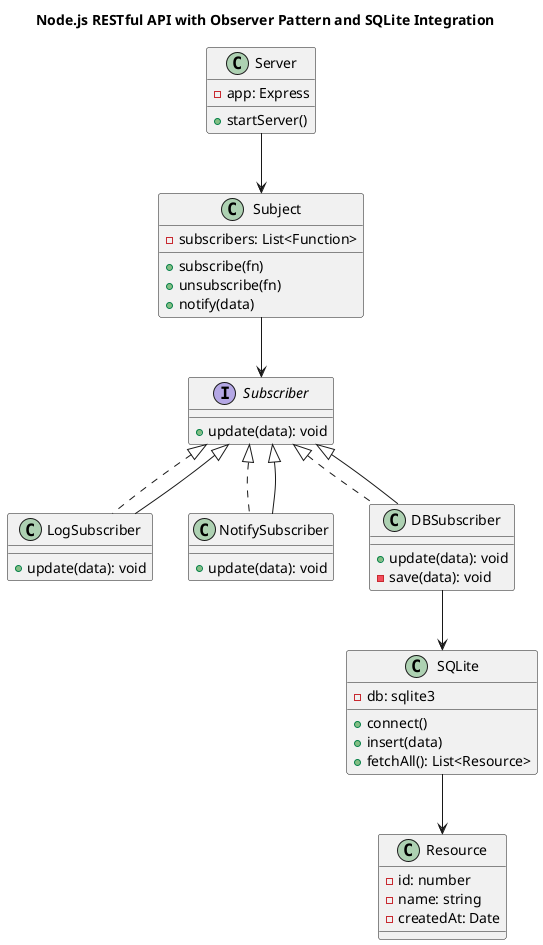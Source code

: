 @startuml
title Node.js RESTful API with Observer Pattern and SQLite Integration

class Server {
    - app: Express
    + startServer()
}

class Subject {
    - subscribers: List<Function>
    + subscribe(fn)
    + unsubscribe(fn)
    + notify(data)
}

interface Subscriber {
    + update(data): void
}

class LogSubscriber implements Subscriber {
    + update(data): void
}

class NotifySubscriber implements Subscriber {
    + update(data): void
}

class DBSubscriber implements Subscriber {
    + update(data): void
    - save(data): void
}

class SQLite {
    - db: sqlite3
    + connect()
    + insert(data)
    + fetchAll(): List<Resource>
}

class Resource {
    - id: number
    - name: string
    - createdAt: Date
}

Server --> Subject
Subject --> Subscriber
Subscriber <|-- LogSubscriber
Subscriber <|-- NotifySubscriber
Subscriber <|-- DBSubscriber
DBSubscriber --> SQLite
SQLite --> Resource

@enduml
